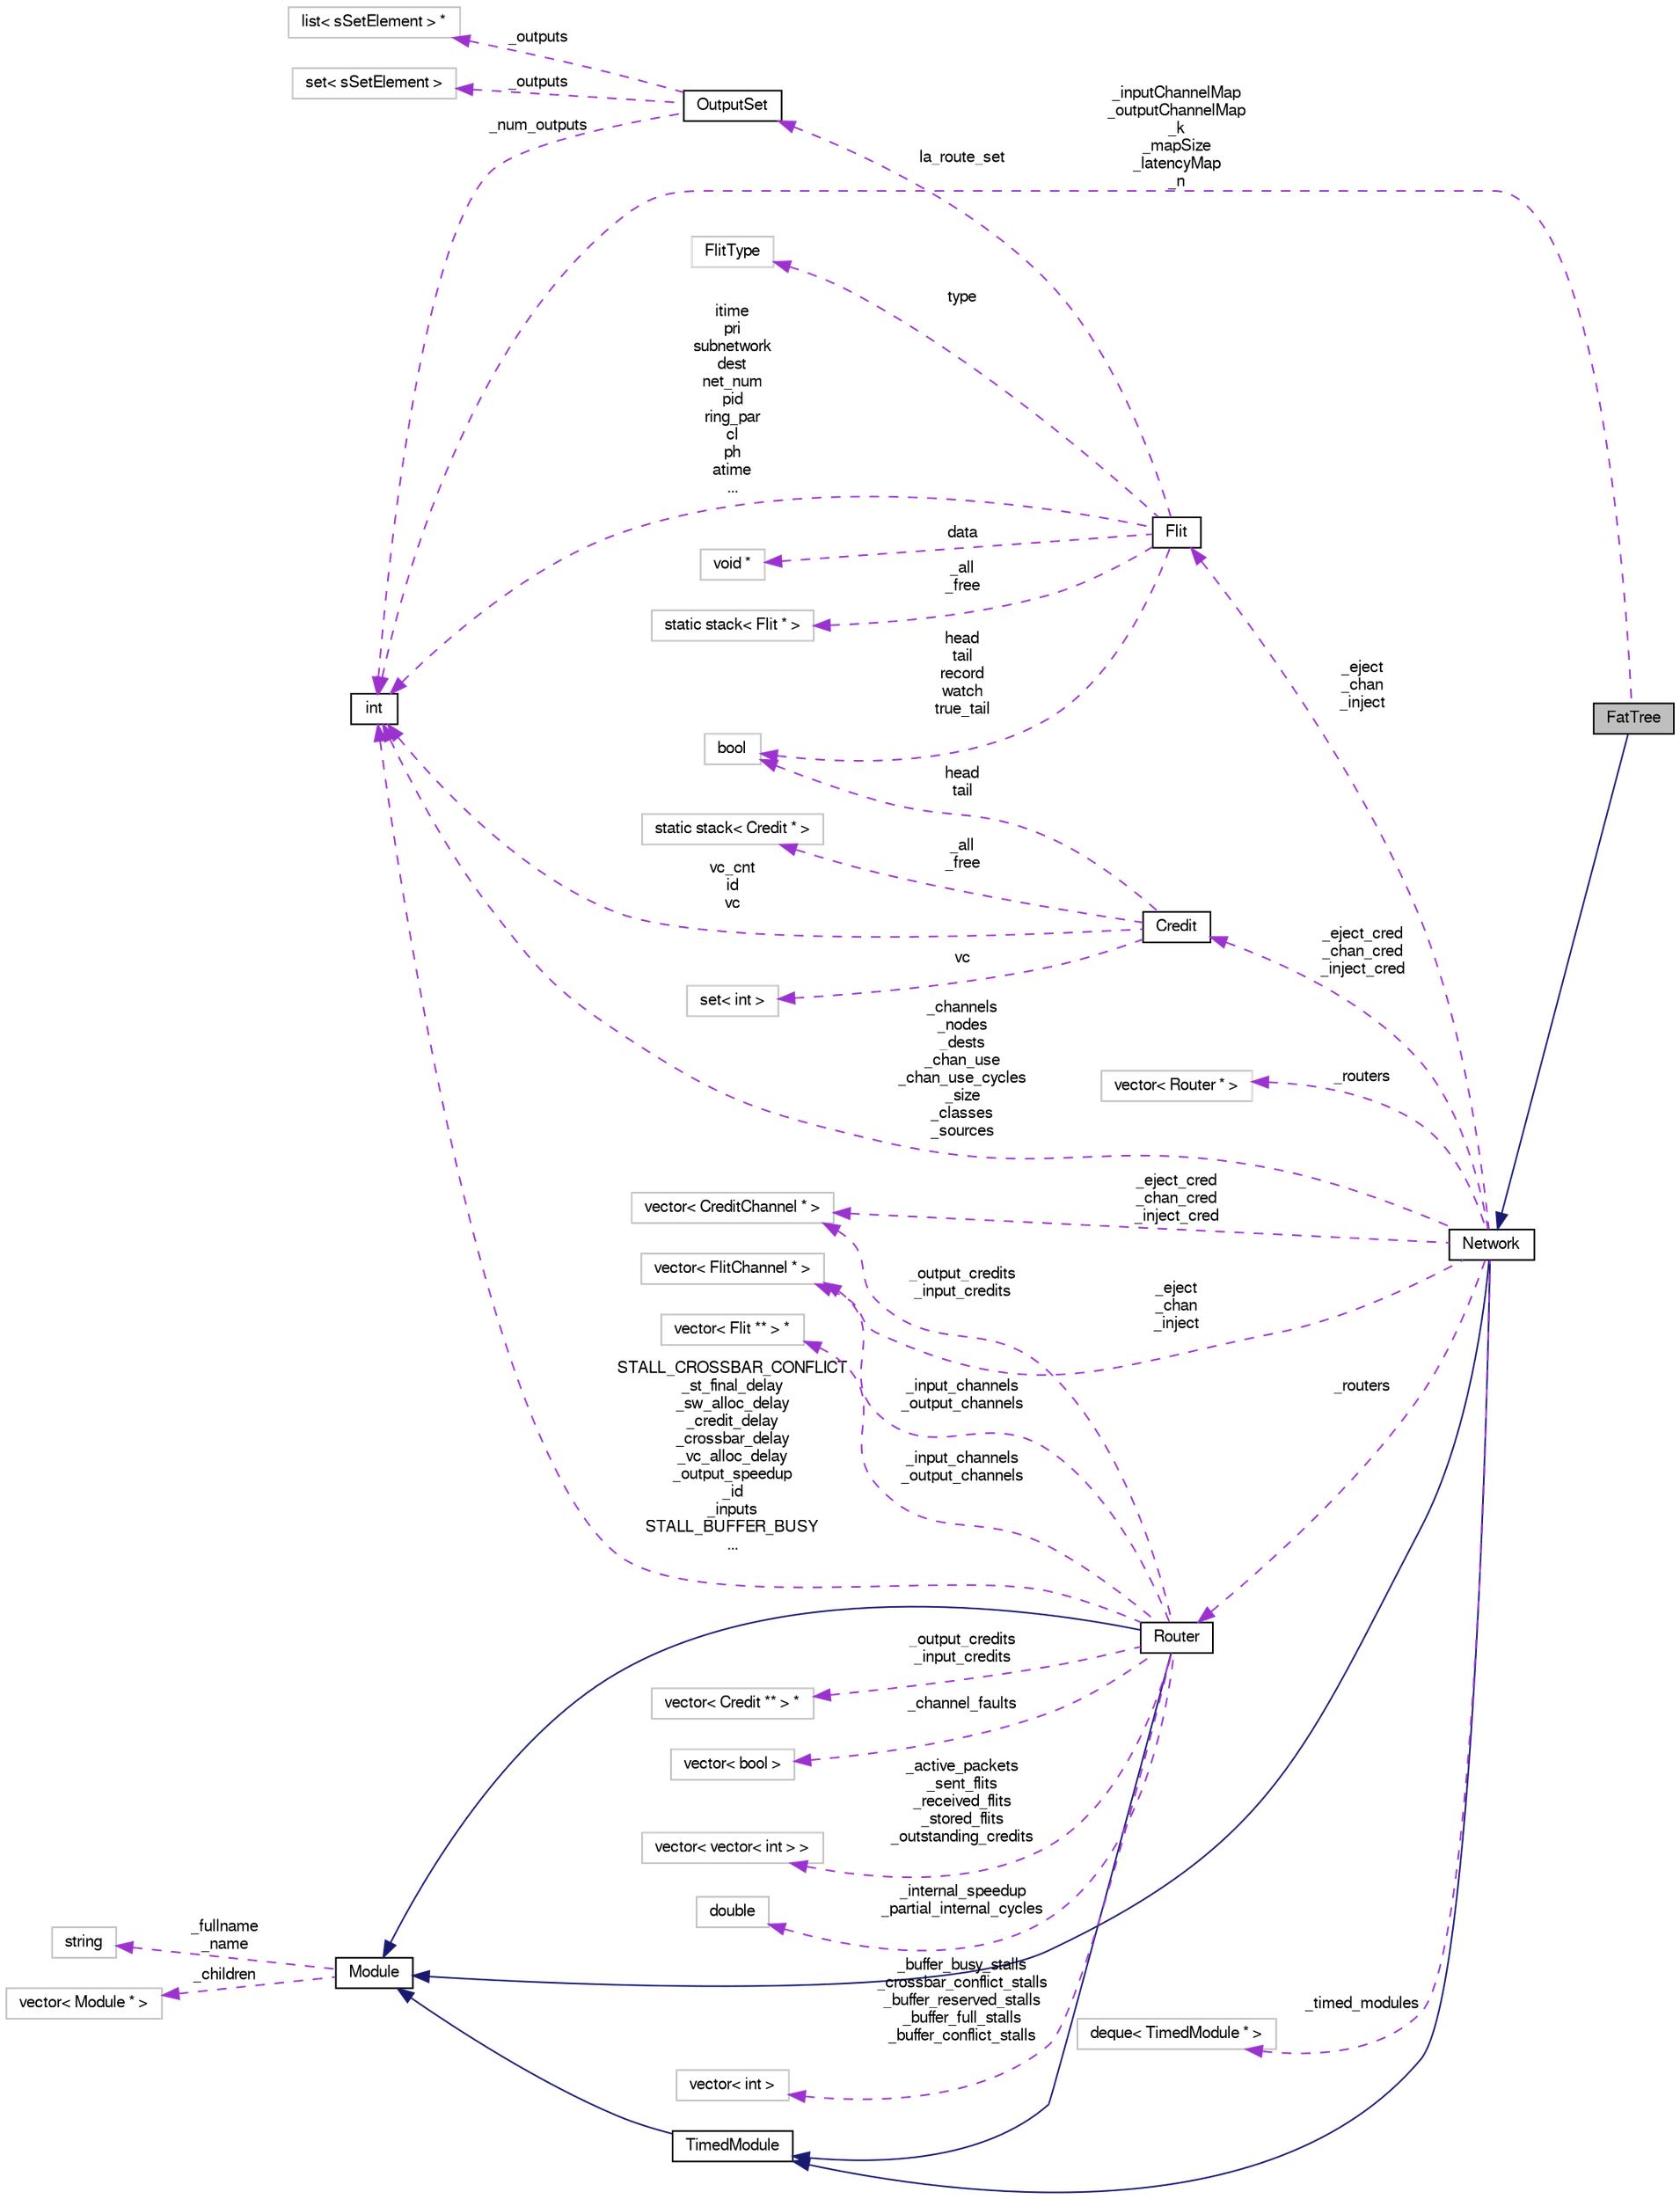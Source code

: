 digraph G
{
  bgcolor="transparent";
  edge [fontname="FreeSans",fontsize="10",labelfontname="FreeSans",labelfontsize="10"];
  node [fontname="FreeSans",fontsize="10",shape=record];
  rankdir=LR;
  Node1 [label="FatTree",height=0.2,width=0.4,color="black", fillcolor="grey75", style="filled" fontcolor="black"];
  Node2 -> Node1 [dir=back,color="midnightblue",fontsize="10",style="solid",fontname="FreeSans"];
  Node2 [label="Network",height=0.2,width=0.4,color="black",URL="$classNetwork.html"];
  Node3 -> Node2 [dir=back,color="midnightblue",fontsize="10",style="solid",fontname="FreeSans"];
  Node3 [label="TimedModule",height=0.2,width=0.4,color="black",URL="$classTimedModule.html"];
  Node4 -> Node3 [dir=back,color="midnightblue",fontsize="10",style="solid",fontname="FreeSans"];
  Node4 [label="Module",height=0.2,width=0.4,color="black",URL="$classModule.html"];
  Node5 -> Node4 [dir=back,color="darkorchid3",fontsize="10",style="dashed",label="_fullname\n_name",fontname="FreeSans"];
  Node5 [label="string",height=0.2,width=0.4,color="grey75"];
  Node6 -> Node4 [dir=back,color="darkorchid3",fontsize="10",style="dashed",label="_children",fontname="FreeSans"];
  Node6 [label="vector\< Module * \>",height=0.2,width=0.4,color="grey75"];
  Node4 -> Node2 [dir=back,color="midnightblue",fontsize="10",style="solid",fontname="FreeSans"];
  Node7 -> Node2 [dir=back,color="darkorchid3",fontsize="10",style="dashed",label="_eject\n_chan\n_inject",fontname="FreeSans"];
  Node7 [label="vector\< FlitChannel * \>",height=0.2,width=0.4,color="grey75"];
  Node8 -> Node2 [dir=back,color="darkorchid3",fontsize="10",style="dashed",label="_timed_modules",fontname="FreeSans"];
  Node8 [label="deque\< TimedModule * \>",height=0.2,width=0.4,color="grey75"];
  Node9 -> Node2 [dir=back,color="darkorchid3",fontsize="10",style="dashed",label="_eject_cred\n_chan_cred\n_inject_cred",fontname="FreeSans"];
  Node9 [label="Credit",height=0.2,width=0.4,color="black",URL="$classCredit.html"];
  Node10 -> Node9 [dir=back,color="darkorchid3",fontsize="10",style="dashed",label="_all\n_free",fontname="FreeSans"];
  Node10 [label="static stack\< Credit * \>",height=0.2,width=0.4,color="grey75"];
  Node11 -> Node9 [dir=back,color="darkorchid3",fontsize="10",style="dashed",label="vc",fontname="FreeSans"];
  Node11 [label="set\< int \>",height=0.2,width=0.4,color="grey75"];
  Node12 -> Node9 [dir=back,color="darkorchid3",fontsize="10",style="dashed",label="vc_cnt\nid\nvc",fontname="FreeSans"];
  Node12 [label="int",height=0.2,width=0.4,color="black",URL="$classint.html"];
  Node13 -> Node9 [dir=back,color="darkorchid3",fontsize="10",style="dashed",label="head\ntail",fontname="FreeSans"];
  Node13 [label="bool",height=0.2,width=0.4,color="grey75"];
  Node14 -> Node2 [dir=back,color="darkorchid3",fontsize="10",style="dashed",label="_routers",fontname="FreeSans"];
  Node14 [label="Router",height=0.2,width=0.4,color="black",URL="$classRouter.html"];
  Node3 -> Node14 [dir=back,color="midnightblue",fontsize="10",style="solid",fontname="FreeSans"];
  Node4 -> Node14 [dir=back,color="midnightblue",fontsize="10",style="solid",fontname="FreeSans"];
  Node15 -> Node14 [dir=back,color="darkorchid3",fontsize="10",style="dashed",label="_active_packets\n_sent_flits\n_received_flits\n_stored_flits\n_outstanding_credits",fontname="FreeSans"];
  Node15 [label="vector\< vector\< int \> \>",height=0.2,width=0.4,color="grey75"];
  Node7 -> Node14 [dir=back,color="darkorchid3",fontsize="10",style="dashed",label="_input_channels\n_output_channels",fontname="FreeSans"];
  Node16 -> Node14 [dir=back,color="darkorchid3",fontsize="10",style="dashed",label="_internal_speedup\n_partial_internal_cycles",fontname="FreeSans"];
  Node16 [label="double",height=0.2,width=0.4,color="grey75"];
  Node17 -> Node14 [dir=back,color="darkorchid3",fontsize="10",style="dashed",label="_input_channels\n_output_channels",fontname="FreeSans"];
  Node17 [label="vector\< Flit ** \> *",height=0.2,width=0.4,color="grey75"];
  Node12 -> Node14 [dir=back,color="darkorchid3",fontsize="10",style="dashed",label="STALL_CROSSBAR_CONFLICT\n_st_final_delay\n_sw_alloc_delay\n_credit_delay\n_crossbar_delay\n_vc_alloc_delay\n_output_speedup\n_id\n_inputs\nSTALL_BUFFER_BUSY\n...",fontname="FreeSans"];
  Node18 -> Node14 [dir=back,color="darkorchid3",fontsize="10",style="dashed",label="_buffer_busy_stalls\n_crossbar_conflict_stalls\n_buffer_reserved_stalls\n_buffer_full_stalls\n_buffer_conflict_stalls",fontname="FreeSans"];
  Node18 [label="vector\< int \>",height=0.2,width=0.4,color="grey75"];
  Node19 -> Node14 [dir=back,color="darkorchid3",fontsize="10",style="dashed",label="_output_credits\n_input_credits",fontname="FreeSans"];
  Node19 [label="vector\< CreditChannel * \>",height=0.2,width=0.4,color="grey75"];
  Node20 -> Node14 [dir=back,color="darkorchid3",fontsize="10",style="dashed",label="_output_credits\n_input_credits",fontname="FreeSans"];
  Node20 [label="vector\< Credit ** \> *",height=0.2,width=0.4,color="grey75"];
  Node21 -> Node14 [dir=back,color="darkorchid3",fontsize="10",style="dashed",label="_channel_faults",fontname="FreeSans"];
  Node21 [label="vector\< bool \>",height=0.2,width=0.4,color="grey75"];
  Node22 -> Node2 [dir=back,color="darkorchid3",fontsize="10",style="dashed",label="_routers",fontname="FreeSans"];
  Node22 [label="vector\< Router * \>",height=0.2,width=0.4,color="grey75"];
  Node12 -> Node2 [dir=back,color="darkorchid3",fontsize="10",style="dashed",label="_channels\n_nodes\n_dests\n_chan_use\n_chan_use_cycles\n_size\n_classes\n_sources",fontname="FreeSans"];
  Node19 -> Node2 [dir=back,color="darkorchid3",fontsize="10",style="dashed",label="_eject_cred\n_chan_cred\n_inject_cred",fontname="FreeSans"];
  Node23 -> Node2 [dir=back,color="darkorchid3",fontsize="10",style="dashed",label="_eject\n_chan\n_inject",fontname="FreeSans"];
  Node23 [label="Flit",height=0.2,width=0.4,color="black",URL="$structFlit.html"];
  Node24 -> Node23 [dir=back,color="darkorchid3",fontsize="10",style="dashed",label="_all\n_free",fontname="FreeSans"];
  Node24 [label="static stack\< Flit * \>",height=0.2,width=0.4,color="grey75"];
  Node25 -> Node23 [dir=back,color="darkorchid3",fontsize="10",style="dashed",label="la_route_set",fontname="FreeSans"];
  Node25 [label="OutputSet",height=0.2,width=0.4,color="black",URL="$classOutputSet.html"];
  Node26 -> Node25 [dir=back,color="darkorchid3",fontsize="10",style="dashed",label="_outputs",fontname="FreeSans"];
  Node26 [label="list\< sSetElement \> *",height=0.2,width=0.4,color="grey75"];
  Node12 -> Node25 [dir=back,color="darkorchid3",fontsize="10",style="dashed",label="_num_outputs",fontname="FreeSans"];
  Node27 -> Node25 [dir=back,color="darkorchid3",fontsize="10",style="dashed",label="_outputs",fontname="FreeSans"];
  Node27 [label="set\< sSetElement \>",height=0.2,width=0.4,color="grey75"];
  Node12 -> Node23 [dir=back,color="darkorchid3",fontsize="10",style="dashed",label="itime\npri\nsubnetwork\ndest\nnet_num\npid\nring_par\ncl\nph\natime\n...",fontname="FreeSans"];
  Node13 -> Node23 [dir=back,color="darkorchid3",fontsize="10",style="dashed",label="head\ntail\nrecord\nwatch\ntrue_tail",fontname="FreeSans"];
  Node28 -> Node23 [dir=back,color="darkorchid3",fontsize="10",style="dashed",label="type",fontname="FreeSans"];
  Node28 [label="FlitType",height=0.2,width=0.4,color="grey75"];
  Node29 -> Node23 [dir=back,color="darkorchid3",fontsize="10",style="dashed",label="data",fontname="FreeSans"];
  Node29 [label="void *",height=0.2,width=0.4,color="grey75"];
  Node12 -> Node1 [dir=back,color="darkorchid3",fontsize="10",style="dashed",label="_inputChannelMap\n_outputChannelMap\n_k\n_mapSize\n_latencyMap\n_n",fontname="FreeSans"];
}
